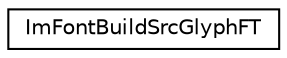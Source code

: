 digraph "Graphical Class Hierarchy"
{
 // LATEX_PDF_SIZE
  edge [fontname="Helvetica",fontsize="10",labelfontname="Helvetica",labelfontsize="10"];
  node [fontname="Helvetica",fontsize="10",shape=record];
  rankdir="LR";
  Node0 [label="ImFontBuildSrcGlyphFT",height=0.2,width=0.4,color="black", fillcolor="white", style="filled",URL="$structImFontBuildSrcGlyphFT.html",tooltip=" "];
}
